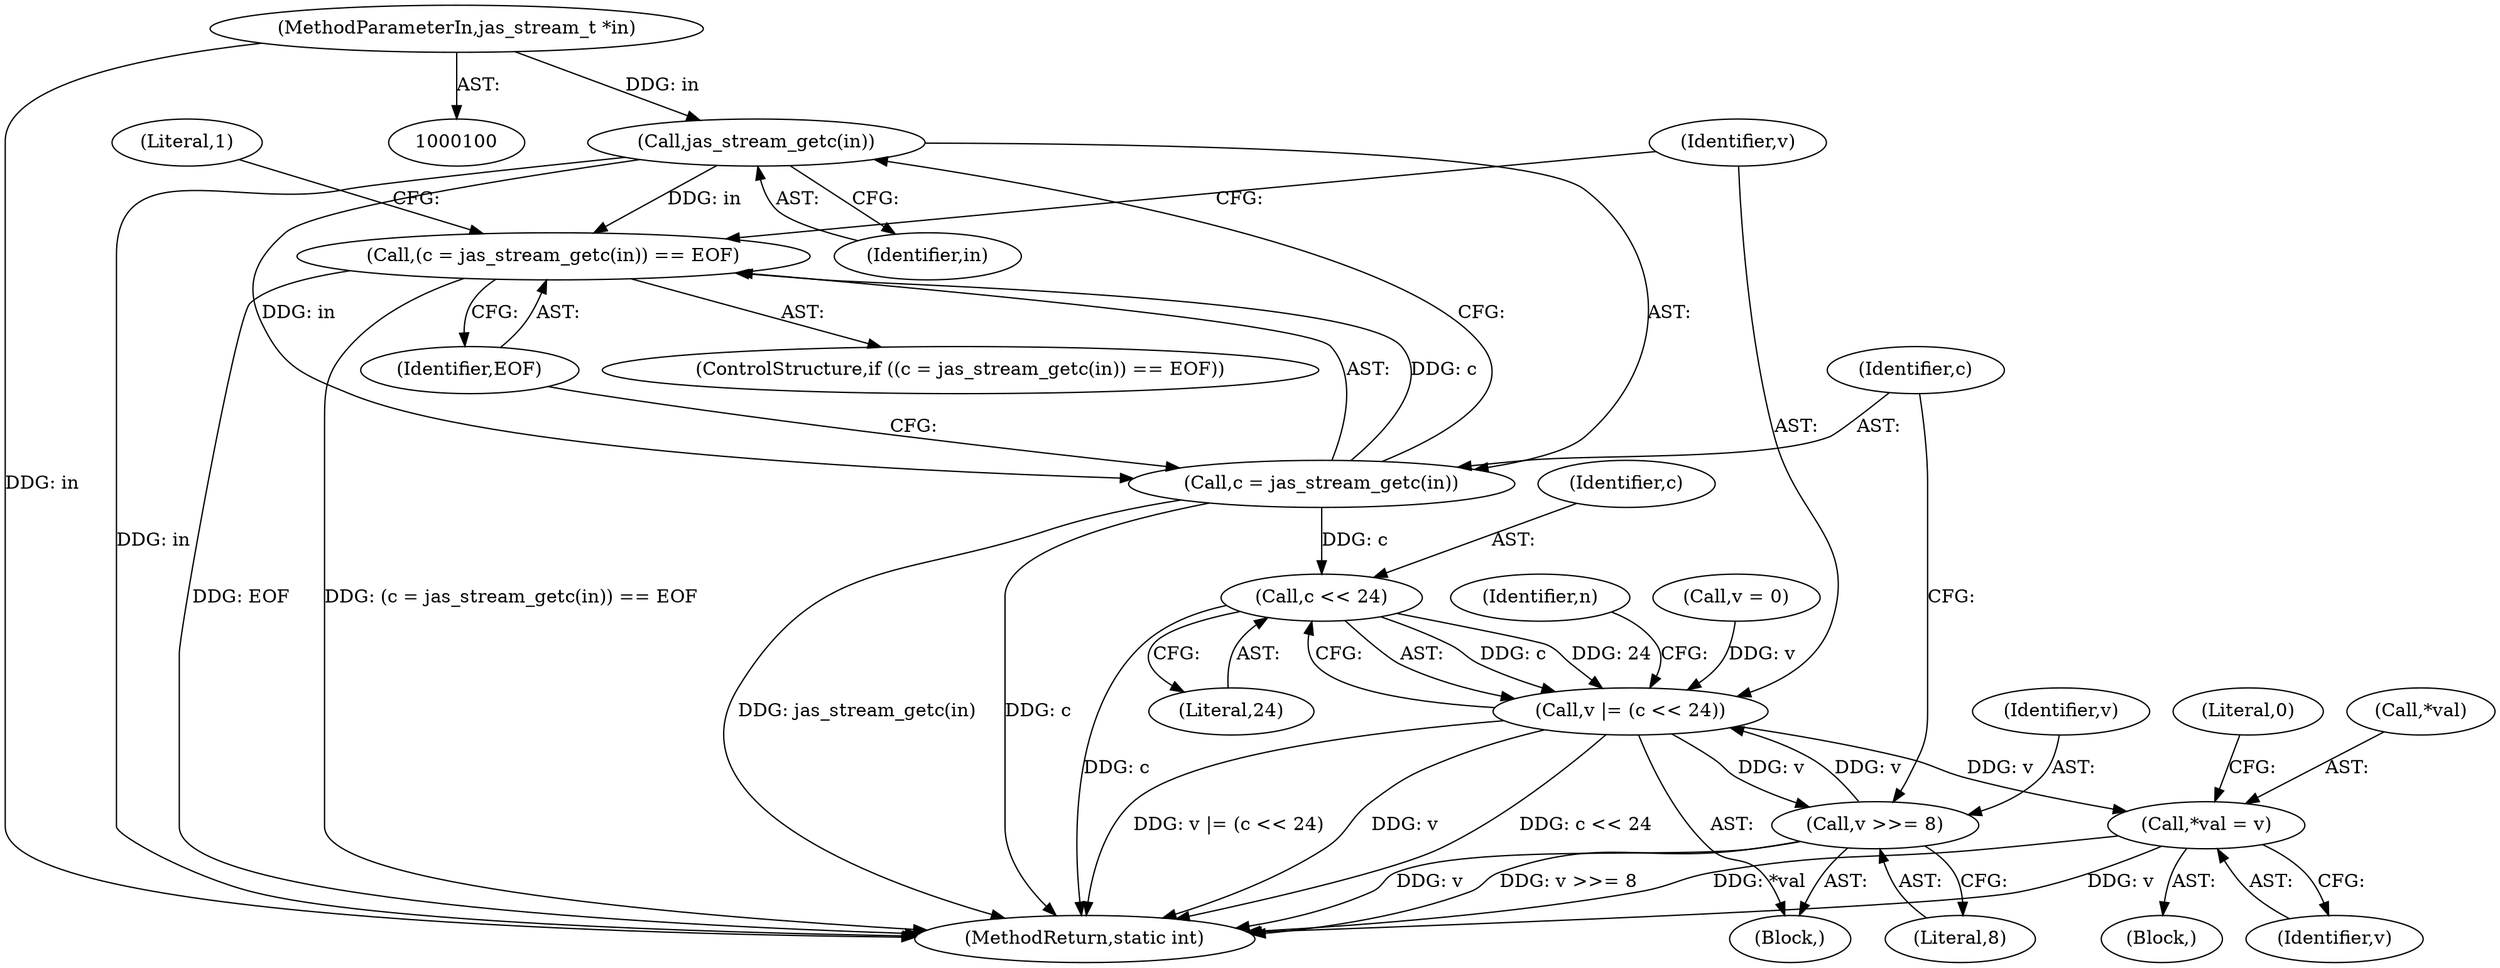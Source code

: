 digraph "1_jasper_8f62b4761711d036fd8964df256b938c809b7fca_1@pointer" {
"1000101" [label="(MethodParameterIn,jas_stream_t *in)"];
"1000120" [label="(Call,jas_stream_getc(in))"];
"1000117" [label="(Call,(c = jas_stream_getc(in)) == EOF)"];
"1000118" [label="(Call,c = jas_stream_getc(in))"];
"1000129" [label="(Call,c << 24)"];
"1000127" [label="(Call,v |= (c << 24))"];
"1000139" [label="(Call,v >>= 8)"];
"1000145" [label="(Call,*val = v)"];
"1000119" [label="(Identifier,c)"];
"1000135" [label="(Identifier,n)"];
"1000150" [label="(Literal,0)"];
"1000129" [label="(Call,c << 24)"];
"1000128" [label="(Identifier,v)"];
"1000116" [label="(ControlStructure,if ((c = jas_stream_getc(in)) == EOF))"];
"1000146" [label="(Call,*val)"];
"1000115" [label="(Block,)"];
"1000127" [label="(Call,v |= (c << 24))"];
"1000122" [label="(Identifier,EOF)"];
"1000130" [label="(Identifier,c)"];
"1000148" [label="(Identifier,v)"];
"1000140" [label="(Identifier,v)"];
"1000131" [label="(Literal,24)"];
"1000121" [label="(Identifier,in)"];
"1000141" [label="(Literal,8)"];
"1000112" [label="(Call,v = 0)"];
"1000151" [label="(MethodReturn,static int)"];
"1000126" [label="(Literal,1)"];
"1000145" [label="(Call,*val = v)"];
"1000101" [label="(MethodParameterIn,jas_stream_t *in)"];
"1000139" [label="(Call,v >>= 8)"];
"1000120" [label="(Call,jas_stream_getc(in))"];
"1000118" [label="(Call,c = jas_stream_getc(in))"];
"1000144" [label="(Block,)"];
"1000117" [label="(Call,(c = jas_stream_getc(in)) == EOF)"];
"1000101" -> "1000100"  [label="AST: "];
"1000101" -> "1000151"  [label="DDG: in"];
"1000101" -> "1000120"  [label="DDG: in"];
"1000120" -> "1000118"  [label="AST: "];
"1000120" -> "1000121"  [label="CFG: "];
"1000121" -> "1000120"  [label="AST: "];
"1000118" -> "1000120"  [label="CFG: "];
"1000120" -> "1000151"  [label="DDG: in"];
"1000120" -> "1000117"  [label="DDG: in"];
"1000120" -> "1000118"  [label="DDG: in"];
"1000117" -> "1000116"  [label="AST: "];
"1000117" -> "1000122"  [label="CFG: "];
"1000118" -> "1000117"  [label="AST: "];
"1000122" -> "1000117"  [label="AST: "];
"1000126" -> "1000117"  [label="CFG: "];
"1000128" -> "1000117"  [label="CFG: "];
"1000117" -> "1000151"  [label="DDG: (c = jas_stream_getc(in)) == EOF"];
"1000117" -> "1000151"  [label="DDG: EOF"];
"1000118" -> "1000117"  [label="DDG: c"];
"1000119" -> "1000118"  [label="AST: "];
"1000122" -> "1000118"  [label="CFG: "];
"1000118" -> "1000151"  [label="DDG: c"];
"1000118" -> "1000151"  [label="DDG: jas_stream_getc(in)"];
"1000118" -> "1000129"  [label="DDG: c"];
"1000129" -> "1000127"  [label="AST: "];
"1000129" -> "1000131"  [label="CFG: "];
"1000130" -> "1000129"  [label="AST: "];
"1000131" -> "1000129"  [label="AST: "];
"1000127" -> "1000129"  [label="CFG: "];
"1000129" -> "1000151"  [label="DDG: c"];
"1000129" -> "1000127"  [label="DDG: c"];
"1000129" -> "1000127"  [label="DDG: 24"];
"1000127" -> "1000115"  [label="AST: "];
"1000128" -> "1000127"  [label="AST: "];
"1000135" -> "1000127"  [label="CFG: "];
"1000127" -> "1000151"  [label="DDG: v |= (c << 24)"];
"1000127" -> "1000151"  [label="DDG: v"];
"1000127" -> "1000151"  [label="DDG: c << 24"];
"1000139" -> "1000127"  [label="DDG: v"];
"1000112" -> "1000127"  [label="DDG: v"];
"1000127" -> "1000139"  [label="DDG: v"];
"1000127" -> "1000145"  [label="DDG: v"];
"1000139" -> "1000115"  [label="AST: "];
"1000139" -> "1000141"  [label="CFG: "];
"1000140" -> "1000139"  [label="AST: "];
"1000141" -> "1000139"  [label="AST: "];
"1000119" -> "1000139"  [label="CFG: "];
"1000139" -> "1000151"  [label="DDG: v >>= 8"];
"1000139" -> "1000151"  [label="DDG: v"];
"1000145" -> "1000144"  [label="AST: "];
"1000145" -> "1000148"  [label="CFG: "];
"1000146" -> "1000145"  [label="AST: "];
"1000148" -> "1000145"  [label="AST: "];
"1000150" -> "1000145"  [label="CFG: "];
"1000145" -> "1000151"  [label="DDG: v"];
"1000145" -> "1000151"  [label="DDG: *val"];
}
